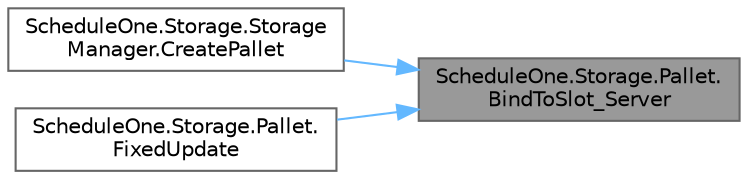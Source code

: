 digraph "ScheduleOne.Storage.Pallet.BindToSlot_Server"
{
 // LATEX_PDF_SIZE
  bgcolor="transparent";
  edge [fontname=Helvetica,fontsize=10,labelfontname=Helvetica,labelfontsize=10];
  node [fontname=Helvetica,fontsize=10,shape=box,height=0.2,width=0.4];
  rankdir="RL";
  Node1 [id="Node000001",label="ScheduleOne.Storage.Pallet.\lBindToSlot_Server",height=0.2,width=0.4,color="gray40", fillcolor="grey60", style="filled", fontcolor="black",tooltip=" "];
  Node1 -> Node2 [id="edge1_Node000001_Node000002",dir="back",color="steelblue1",style="solid",tooltip=" "];
  Node2 [id="Node000002",label="ScheduleOne.Storage.Storage\lManager.CreatePallet",height=0.2,width=0.4,color="grey40", fillcolor="white", style="filled",URL="$class_schedule_one_1_1_storage_1_1_storage_manager.html#ad7de8d4961a74708e51b895f5b5a11cf",tooltip=" "];
  Node1 -> Node3 [id="edge2_Node000001_Node000003",dir="back",color="steelblue1",style="solid",tooltip=" "];
  Node3 [id="Node000003",label="ScheduleOne.Storage.Pallet.\lFixedUpdate",height=0.2,width=0.4,color="grey40", fillcolor="white", style="filled",URL="$class_schedule_one_1_1_storage_1_1_pallet.html#a1f1f608cf713319dd1a8de0cb201cdb7",tooltip=" "];
}

